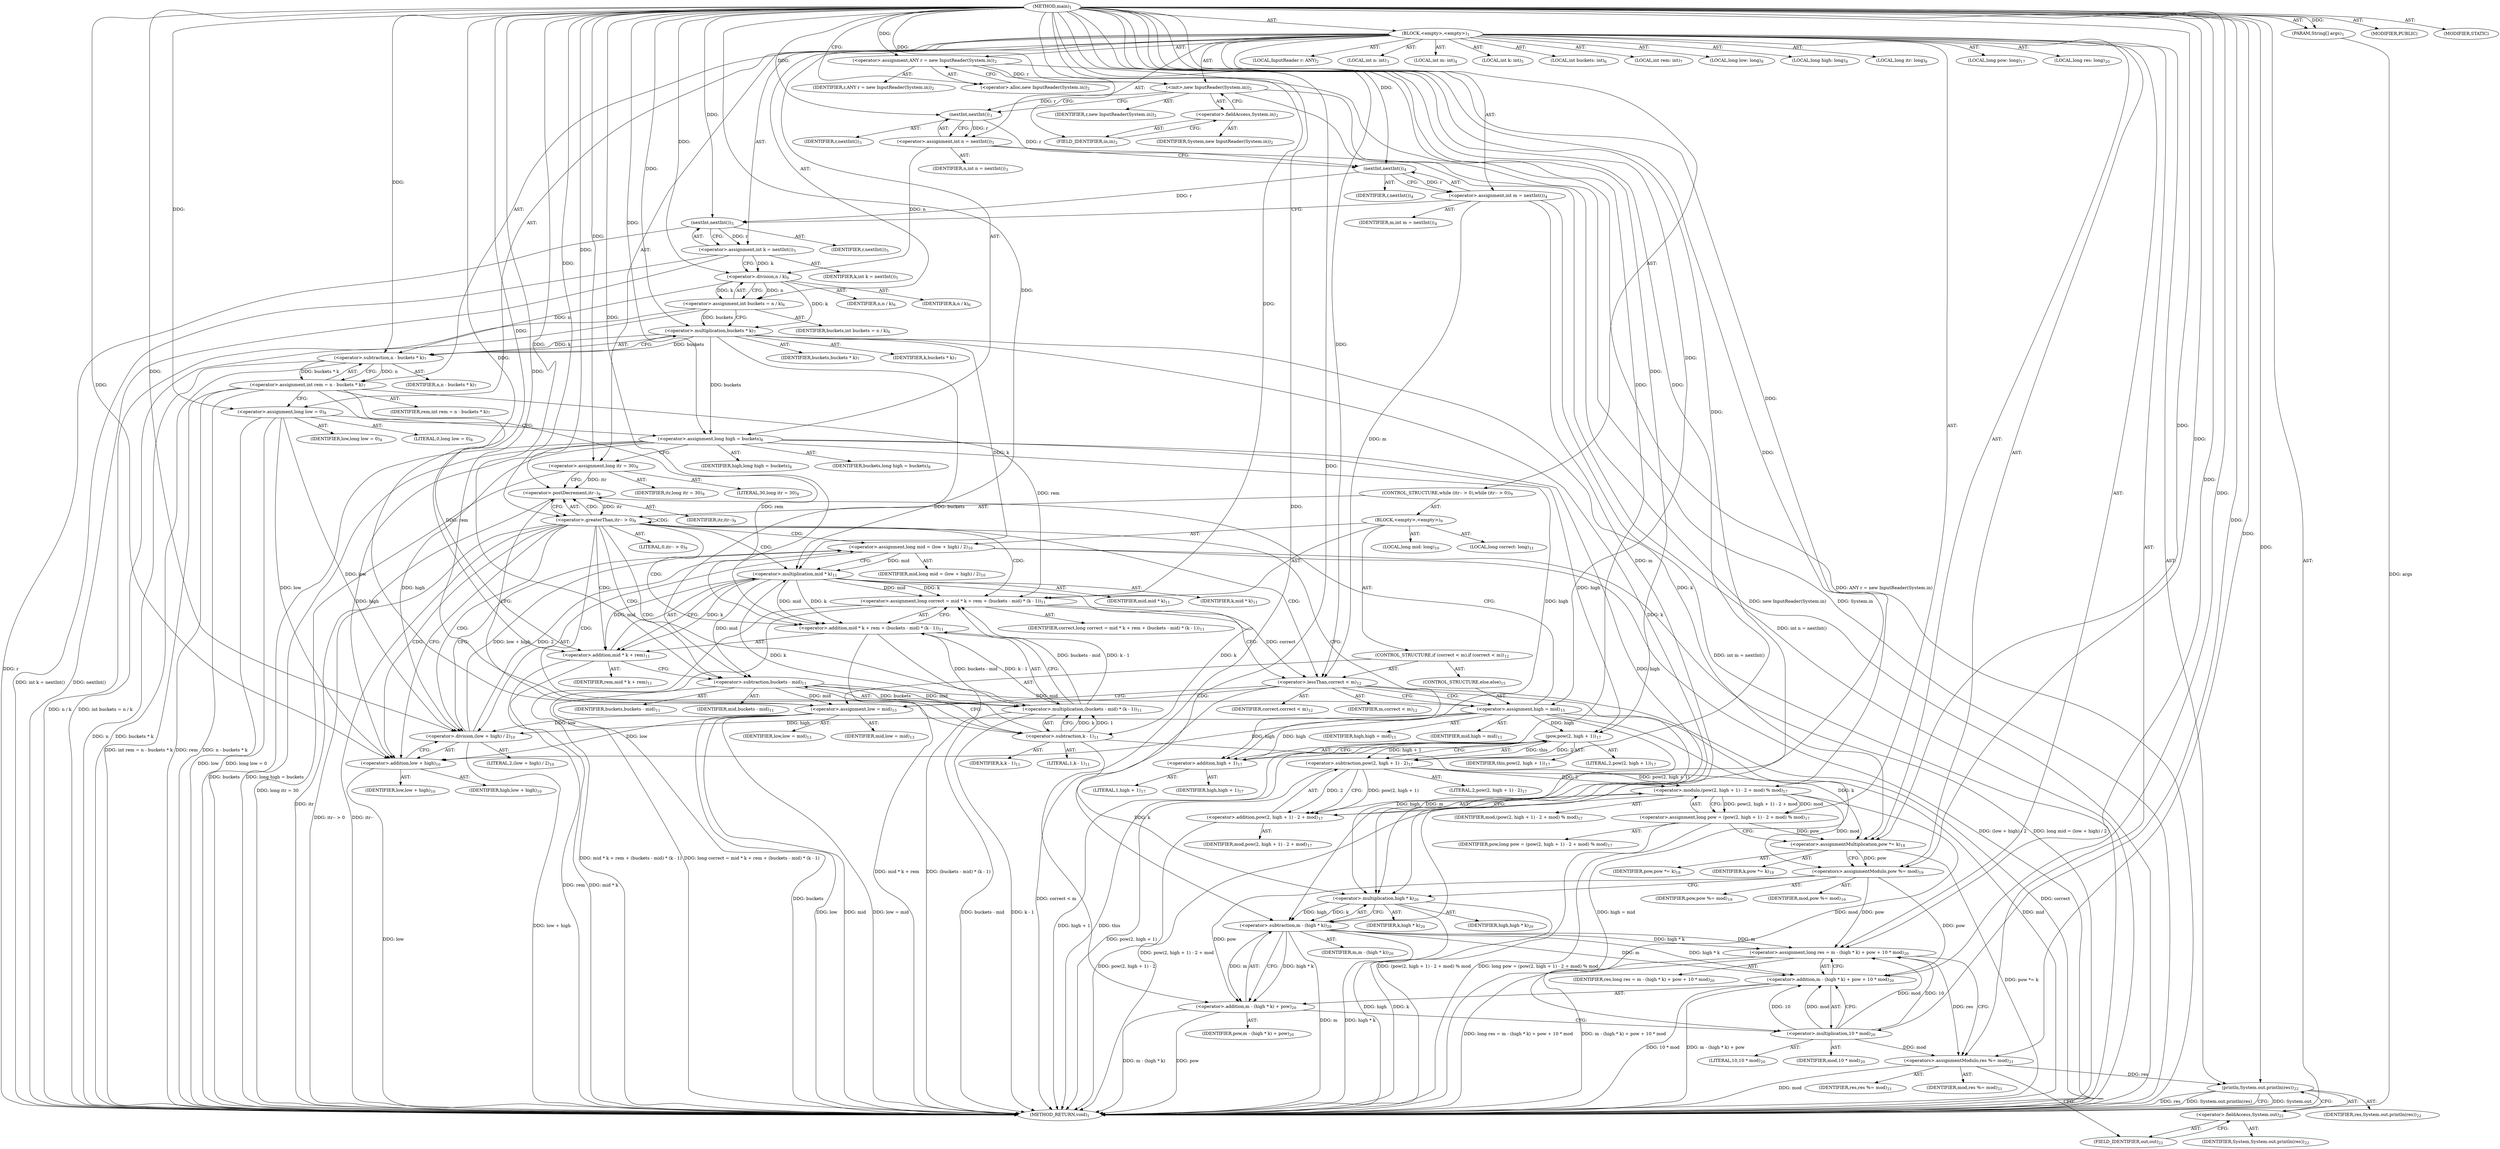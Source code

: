 digraph "main" {  
"19" [label = <(METHOD,main)<SUB>1</SUB>> ]
"20" [label = <(PARAM,String[] args)<SUB>1</SUB>> ]
"21" [label = <(BLOCK,&lt;empty&gt;,&lt;empty&gt;)<SUB>1</SUB>> ]
"4" [label = <(LOCAL,InputReader r: ANY)<SUB>2</SUB>> ]
"22" [label = <(&lt;operator&gt;.assignment,ANY r = new InputReader(System.in))<SUB>2</SUB>> ]
"23" [label = <(IDENTIFIER,r,ANY r = new InputReader(System.in))<SUB>2</SUB>> ]
"24" [label = <(&lt;operator&gt;.alloc,new InputReader(System.in))<SUB>2</SUB>> ]
"25" [label = <(&lt;init&gt;,new InputReader(System.in))<SUB>2</SUB>> ]
"3" [label = <(IDENTIFIER,r,new InputReader(System.in))<SUB>2</SUB>> ]
"26" [label = <(&lt;operator&gt;.fieldAccess,System.in)<SUB>2</SUB>> ]
"27" [label = <(IDENTIFIER,System,new InputReader(System.in))<SUB>2</SUB>> ]
"28" [label = <(FIELD_IDENTIFIER,in,in)<SUB>2</SUB>> ]
"29" [label = <(LOCAL,int n: int)<SUB>3</SUB>> ]
"30" [label = <(&lt;operator&gt;.assignment,int n = nextInt())<SUB>3</SUB>> ]
"31" [label = <(IDENTIFIER,n,int n = nextInt())<SUB>3</SUB>> ]
"32" [label = <(nextInt,nextInt())<SUB>3</SUB>> ]
"33" [label = <(IDENTIFIER,r,nextInt())<SUB>3</SUB>> ]
"34" [label = <(LOCAL,int m: int)<SUB>4</SUB>> ]
"35" [label = <(&lt;operator&gt;.assignment,int m = nextInt())<SUB>4</SUB>> ]
"36" [label = <(IDENTIFIER,m,int m = nextInt())<SUB>4</SUB>> ]
"37" [label = <(nextInt,nextInt())<SUB>4</SUB>> ]
"38" [label = <(IDENTIFIER,r,nextInt())<SUB>4</SUB>> ]
"39" [label = <(LOCAL,int k: int)<SUB>5</SUB>> ]
"40" [label = <(&lt;operator&gt;.assignment,int k = nextInt())<SUB>5</SUB>> ]
"41" [label = <(IDENTIFIER,k,int k = nextInt())<SUB>5</SUB>> ]
"42" [label = <(nextInt,nextInt())<SUB>5</SUB>> ]
"43" [label = <(IDENTIFIER,r,nextInt())<SUB>5</SUB>> ]
"44" [label = <(LOCAL,int buckets: int)<SUB>6</SUB>> ]
"45" [label = <(&lt;operator&gt;.assignment,int buckets = n / k)<SUB>6</SUB>> ]
"46" [label = <(IDENTIFIER,buckets,int buckets = n / k)<SUB>6</SUB>> ]
"47" [label = <(&lt;operator&gt;.division,n / k)<SUB>6</SUB>> ]
"48" [label = <(IDENTIFIER,n,n / k)<SUB>6</SUB>> ]
"49" [label = <(IDENTIFIER,k,n / k)<SUB>6</SUB>> ]
"50" [label = <(LOCAL,int rem: int)<SUB>7</SUB>> ]
"51" [label = <(&lt;operator&gt;.assignment,int rem = n - buckets * k)<SUB>7</SUB>> ]
"52" [label = <(IDENTIFIER,rem,int rem = n - buckets * k)<SUB>7</SUB>> ]
"53" [label = <(&lt;operator&gt;.subtraction,n - buckets * k)<SUB>7</SUB>> ]
"54" [label = <(IDENTIFIER,n,n - buckets * k)<SUB>7</SUB>> ]
"55" [label = <(&lt;operator&gt;.multiplication,buckets * k)<SUB>7</SUB>> ]
"56" [label = <(IDENTIFIER,buckets,buckets * k)<SUB>7</SUB>> ]
"57" [label = <(IDENTIFIER,k,buckets * k)<SUB>7</SUB>> ]
"58" [label = <(LOCAL,long low: long)<SUB>8</SUB>> ]
"59" [label = <(LOCAL,long high: long)<SUB>8</SUB>> ]
"60" [label = <(LOCAL,long itr: long)<SUB>8</SUB>> ]
"61" [label = <(&lt;operator&gt;.assignment,long low = 0)<SUB>8</SUB>> ]
"62" [label = <(IDENTIFIER,low,long low = 0)<SUB>8</SUB>> ]
"63" [label = <(LITERAL,0,long low = 0)<SUB>8</SUB>> ]
"64" [label = <(&lt;operator&gt;.assignment,long high = buckets)<SUB>8</SUB>> ]
"65" [label = <(IDENTIFIER,high,long high = buckets)<SUB>8</SUB>> ]
"66" [label = <(IDENTIFIER,buckets,long high = buckets)<SUB>8</SUB>> ]
"67" [label = <(&lt;operator&gt;.assignment,long itr = 30)<SUB>8</SUB>> ]
"68" [label = <(IDENTIFIER,itr,long itr = 30)<SUB>8</SUB>> ]
"69" [label = <(LITERAL,30,long itr = 30)<SUB>8</SUB>> ]
"70" [label = <(CONTROL_STRUCTURE,while (itr-- &gt; 0),while (itr-- &gt; 0))<SUB>9</SUB>> ]
"71" [label = <(&lt;operator&gt;.greaterThan,itr-- &gt; 0)<SUB>9</SUB>> ]
"72" [label = <(&lt;operator&gt;.postDecrement,itr--)<SUB>9</SUB>> ]
"73" [label = <(IDENTIFIER,itr,itr--)<SUB>9</SUB>> ]
"74" [label = <(LITERAL,0,itr-- &gt; 0)<SUB>9</SUB>> ]
"75" [label = <(BLOCK,&lt;empty&gt;,&lt;empty&gt;)<SUB>9</SUB>> ]
"76" [label = <(LOCAL,long mid: long)<SUB>10</SUB>> ]
"77" [label = <(&lt;operator&gt;.assignment,long mid = (low + high) / 2)<SUB>10</SUB>> ]
"78" [label = <(IDENTIFIER,mid,long mid = (low + high) / 2)<SUB>10</SUB>> ]
"79" [label = <(&lt;operator&gt;.division,(low + high) / 2)<SUB>10</SUB>> ]
"80" [label = <(&lt;operator&gt;.addition,low + high)<SUB>10</SUB>> ]
"81" [label = <(IDENTIFIER,low,low + high)<SUB>10</SUB>> ]
"82" [label = <(IDENTIFIER,high,low + high)<SUB>10</SUB>> ]
"83" [label = <(LITERAL,2,(low + high) / 2)<SUB>10</SUB>> ]
"84" [label = <(LOCAL,long correct: long)<SUB>11</SUB>> ]
"85" [label = <(&lt;operator&gt;.assignment,long correct = mid * k + rem + (buckets - mid) * (k - 1))<SUB>11</SUB>> ]
"86" [label = <(IDENTIFIER,correct,long correct = mid * k + rem + (buckets - mid) * (k - 1))<SUB>11</SUB>> ]
"87" [label = <(&lt;operator&gt;.addition,mid * k + rem + (buckets - mid) * (k - 1))<SUB>11</SUB>> ]
"88" [label = <(&lt;operator&gt;.addition,mid * k + rem)<SUB>11</SUB>> ]
"89" [label = <(&lt;operator&gt;.multiplication,mid * k)<SUB>11</SUB>> ]
"90" [label = <(IDENTIFIER,mid,mid * k)<SUB>11</SUB>> ]
"91" [label = <(IDENTIFIER,k,mid * k)<SUB>11</SUB>> ]
"92" [label = <(IDENTIFIER,rem,mid * k + rem)<SUB>11</SUB>> ]
"93" [label = <(&lt;operator&gt;.multiplication,(buckets - mid) * (k - 1))<SUB>11</SUB>> ]
"94" [label = <(&lt;operator&gt;.subtraction,buckets - mid)<SUB>11</SUB>> ]
"95" [label = <(IDENTIFIER,buckets,buckets - mid)<SUB>11</SUB>> ]
"96" [label = <(IDENTIFIER,mid,buckets - mid)<SUB>11</SUB>> ]
"97" [label = <(&lt;operator&gt;.subtraction,k - 1)<SUB>11</SUB>> ]
"98" [label = <(IDENTIFIER,k,k - 1)<SUB>11</SUB>> ]
"99" [label = <(LITERAL,1,k - 1)<SUB>11</SUB>> ]
"100" [label = <(CONTROL_STRUCTURE,if (correct &lt; m),if (correct &lt; m))<SUB>12</SUB>> ]
"101" [label = <(&lt;operator&gt;.lessThan,correct &lt; m)<SUB>12</SUB>> ]
"102" [label = <(IDENTIFIER,correct,correct &lt; m)<SUB>12</SUB>> ]
"103" [label = <(IDENTIFIER,m,correct &lt; m)<SUB>12</SUB>> ]
"104" [label = <(&lt;operator&gt;.assignment,low = mid)<SUB>13</SUB>> ]
"105" [label = <(IDENTIFIER,low,low = mid)<SUB>13</SUB>> ]
"106" [label = <(IDENTIFIER,mid,low = mid)<SUB>13</SUB>> ]
"107" [label = <(CONTROL_STRUCTURE,else,else)<SUB>15</SUB>> ]
"108" [label = <(&lt;operator&gt;.assignment,high = mid)<SUB>15</SUB>> ]
"109" [label = <(IDENTIFIER,high,high = mid)<SUB>15</SUB>> ]
"110" [label = <(IDENTIFIER,mid,high = mid)<SUB>15</SUB>> ]
"111" [label = <(LOCAL,long pow: long)<SUB>17</SUB>> ]
"112" [label = <(&lt;operator&gt;.assignment,long pow = (pow(2, high + 1) - 2 + mod) % mod)<SUB>17</SUB>> ]
"113" [label = <(IDENTIFIER,pow,long pow = (pow(2, high + 1) - 2 + mod) % mod)<SUB>17</SUB>> ]
"114" [label = <(&lt;operator&gt;.modulo,(pow(2, high + 1) - 2 + mod) % mod)<SUB>17</SUB>> ]
"115" [label = <(&lt;operator&gt;.addition,pow(2, high + 1) - 2 + mod)<SUB>17</SUB>> ]
"116" [label = <(&lt;operator&gt;.subtraction,pow(2, high + 1) - 2)<SUB>17</SUB>> ]
"117" [label = <(pow,pow(2, high + 1))<SUB>17</SUB>> ]
"118" [label = <(IDENTIFIER,this,pow(2, high + 1))<SUB>17</SUB>> ]
"119" [label = <(LITERAL,2,pow(2, high + 1))<SUB>17</SUB>> ]
"120" [label = <(&lt;operator&gt;.addition,high + 1)<SUB>17</SUB>> ]
"121" [label = <(IDENTIFIER,high,high + 1)<SUB>17</SUB>> ]
"122" [label = <(LITERAL,1,high + 1)<SUB>17</SUB>> ]
"123" [label = <(LITERAL,2,pow(2, high + 1) - 2)<SUB>17</SUB>> ]
"124" [label = <(IDENTIFIER,mod,pow(2, high + 1) - 2 + mod)<SUB>17</SUB>> ]
"125" [label = <(IDENTIFIER,mod,(pow(2, high + 1) - 2 + mod) % mod)<SUB>17</SUB>> ]
"126" [label = <(&lt;operator&gt;.assignmentMultiplication,pow *= k)<SUB>18</SUB>> ]
"127" [label = <(IDENTIFIER,pow,pow *= k)<SUB>18</SUB>> ]
"128" [label = <(IDENTIFIER,k,pow *= k)<SUB>18</SUB>> ]
"129" [label = <(&lt;operators&gt;.assignmentModulo,pow %= mod)<SUB>19</SUB>> ]
"130" [label = <(IDENTIFIER,pow,pow %= mod)<SUB>19</SUB>> ]
"131" [label = <(IDENTIFIER,mod,pow %= mod)<SUB>19</SUB>> ]
"132" [label = <(LOCAL,long res: long)<SUB>20</SUB>> ]
"133" [label = <(&lt;operator&gt;.assignment,long res = m - (high * k) + pow + 10 * mod)<SUB>20</SUB>> ]
"134" [label = <(IDENTIFIER,res,long res = m - (high * k) + pow + 10 * mod)<SUB>20</SUB>> ]
"135" [label = <(&lt;operator&gt;.addition,m - (high * k) + pow + 10 * mod)<SUB>20</SUB>> ]
"136" [label = <(&lt;operator&gt;.addition,m - (high * k) + pow)<SUB>20</SUB>> ]
"137" [label = <(&lt;operator&gt;.subtraction,m - (high * k))<SUB>20</SUB>> ]
"138" [label = <(IDENTIFIER,m,m - (high * k))<SUB>20</SUB>> ]
"139" [label = <(&lt;operator&gt;.multiplication,high * k)<SUB>20</SUB>> ]
"140" [label = <(IDENTIFIER,high,high * k)<SUB>20</SUB>> ]
"141" [label = <(IDENTIFIER,k,high * k)<SUB>20</SUB>> ]
"142" [label = <(IDENTIFIER,pow,m - (high * k) + pow)<SUB>20</SUB>> ]
"143" [label = <(&lt;operator&gt;.multiplication,10 * mod)<SUB>20</SUB>> ]
"144" [label = <(LITERAL,10,10 * mod)<SUB>20</SUB>> ]
"145" [label = <(IDENTIFIER,mod,10 * mod)<SUB>20</SUB>> ]
"146" [label = <(&lt;operators&gt;.assignmentModulo,res %= mod)<SUB>21</SUB>> ]
"147" [label = <(IDENTIFIER,res,res %= mod)<SUB>21</SUB>> ]
"148" [label = <(IDENTIFIER,mod,res %= mod)<SUB>21</SUB>> ]
"149" [label = <(println,System.out.println(res))<SUB>22</SUB>> ]
"150" [label = <(&lt;operator&gt;.fieldAccess,System.out)<SUB>22</SUB>> ]
"151" [label = <(IDENTIFIER,System,System.out.println(res))<SUB>22</SUB>> ]
"152" [label = <(FIELD_IDENTIFIER,out,out)<SUB>22</SUB>> ]
"153" [label = <(IDENTIFIER,res,System.out.println(res))<SUB>22</SUB>> ]
"154" [label = <(MODIFIER,PUBLIC)> ]
"155" [label = <(MODIFIER,STATIC)> ]
"156" [label = <(METHOD_RETURN,void)<SUB>1</SUB>> ]
  "19" -> "20"  [ label = "AST: "] 
  "19" -> "21"  [ label = "AST: "] 
  "19" -> "154"  [ label = "AST: "] 
  "19" -> "155"  [ label = "AST: "] 
  "19" -> "156"  [ label = "AST: "] 
  "21" -> "4"  [ label = "AST: "] 
  "21" -> "22"  [ label = "AST: "] 
  "21" -> "25"  [ label = "AST: "] 
  "21" -> "29"  [ label = "AST: "] 
  "21" -> "30"  [ label = "AST: "] 
  "21" -> "34"  [ label = "AST: "] 
  "21" -> "35"  [ label = "AST: "] 
  "21" -> "39"  [ label = "AST: "] 
  "21" -> "40"  [ label = "AST: "] 
  "21" -> "44"  [ label = "AST: "] 
  "21" -> "45"  [ label = "AST: "] 
  "21" -> "50"  [ label = "AST: "] 
  "21" -> "51"  [ label = "AST: "] 
  "21" -> "58"  [ label = "AST: "] 
  "21" -> "59"  [ label = "AST: "] 
  "21" -> "60"  [ label = "AST: "] 
  "21" -> "61"  [ label = "AST: "] 
  "21" -> "64"  [ label = "AST: "] 
  "21" -> "67"  [ label = "AST: "] 
  "21" -> "70"  [ label = "AST: "] 
  "21" -> "111"  [ label = "AST: "] 
  "21" -> "112"  [ label = "AST: "] 
  "21" -> "126"  [ label = "AST: "] 
  "21" -> "129"  [ label = "AST: "] 
  "21" -> "132"  [ label = "AST: "] 
  "21" -> "133"  [ label = "AST: "] 
  "21" -> "146"  [ label = "AST: "] 
  "21" -> "149"  [ label = "AST: "] 
  "22" -> "23"  [ label = "AST: "] 
  "22" -> "24"  [ label = "AST: "] 
  "25" -> "3"  [ label = "AST: "] 
  "25" -> "26"  [ label = "AST: "] 
  "26" -> "27"  [ label = "AST: "] 
  "26" -> "28"  [ label = "AST: "] 
  "30" -> "31"  [ label = "AST: "] 
  "30" -> "32"  [ label = "AST: "] 
  "32" -> "33"  [ label = "AST: "] 
  "35" -> "36"  [ label = "AST: "] 
  "35" -> "37"  [ label = "AST: "] 
  "37" -> "38"  [ label = "AST: "] 
  "40" -> "41"  [ label = "AST: "] 
  "40" -> "42"  [ label = "AST: "] 
  "42" -> "43"  [ label = "AST: "] 
  "45" -> "46"  [ label = "AST: "] 
  "45" -> "47"  [ label = "AST: "] 
  "47" -> "48"  [ label = "AST: "] 
  "47" -> "49"  [ label = "AST: "] 
  "51" -> "52"  [ label = "AST: "] 
  "51" -> "53"  [ label = "AST: "] 
  "53" -> "54"  [ label = "AST: "] 
  "53" -> "55"  [ label = "AST: "] 
  "55" -> "56"  [ label = "AST: "] 
  "55" -> "57"  [ label = "AST: "] 
  "61" -> "62"  [ label = "AST: "] 
  "61" -> "63"  [ label = "AST: "] 
  "64" -> "65"  [ label = "AST: "] 
  "64" -> "66"  [ label = "AST: "] 
  "67" -> "68"  [ label = "AST: "] 
  "67" -> "69"  [ label = "AST: "] 
  "70" -> "71"  [ label = "AST: "] 
  "70" -> "75"  [ label = "AST: "] 
  "71" -> "72"  [ label = "AST: "] 
  "71" -> "74"  [ label = "AST: "] 
  "72" -> "73"  [ label = "AST: "] 
  "75" -> "76"  [ label = "AST: "] 
  "75" -> "77"  [ label = "AST: "] 
  "75" -> "84"  [ label = "AST: "] 
  "75" -> "85"  [ label = "AST: "] 
  "75" -> "100"  [ label = "AST: "] 
  "77" -> "78"  [ label = "AST: "] 
  "77" -> "79"  [ label = "AST: "] 
  "79" -> "80"  [ label = "AST: "] 
  "79" -> "83"  [ label = "AST: "] 
  "80" -> "81"  [ label = "AST: "] 
  "80" -> "82"  [ label = "AST: "] 
  "85" -> "86"  [ label = "AST: "] 
  "85" -> "87"  [ label = "AST: "] 
  "87" -> "88"  [ label = "AST: "] 
  "87" -> "93"  [ label = "AST: "] 
  "88" -> "89"  [ label = "AST: "] 
  "88" -> "92"  [ label = "AST: "] 
  "89" -> "90"  [ label = "AST: "] 
  "89" -> "91"  [ label = "AST: "] 
  "93" -> "94"  [ label = "AST: "] 
  "93" -> "97"  [ label = "AST: "] 
  "94" -> "95"  [ label = "AST: "] 
  "94" -> "96"  [ label = "AST: "] 
  "97" -> "98"  [ label = "AST: "] 
  "97" -> "99"  [ label = "AST: "] 
  "100" -> "101"  [ label = "AST: "] 
  "100" -> "104"  [ label = "AST: "] 
  "100" -> "107"  [ label = "AST: "] 
  "101" -> "102"  [ label = "AST: "] 
  "101" -> "103"  [ label = "AST: "] 
  "104" -> "105"  [ label = "AST: "] 
  "104" -> "106"  [ label = "AST: "] 
  "107" -> "108"  [ label = "AST: "] 
  "108" -> "109"  [ label = "AST: "] 
  "108" -> "110"  [ label = "AST: "] 
  "112" -> "113"  [ label = "AST: "] 
  "112" -> "114"  [ label = "AST: "] 
  "114" -> "115"  [ label = "AST: "] 
  "114" -> "125"  [ label = "AST: "] 
  "115" -> "116"  [ label = "AST: "] 
  "115" -> "124"  [ label = "AST: "] 
  "116" -> "117"  [ label = "AST: "] 
  "116" -> "123"  [ label = "AST: "] 
  "117" -> "118"  [ label = "AST: "] 
  "117" -> "119"  [ label = "AST: "] 
  "117" -> "120"  [ label = "AST: "] 
  "120" -> "121"  [ label = "AST: "] 
  "120" -> "122"  [ label = "AST: "] 
  "126" -> "127"  [ label = "AST: "] 
  "126" -> "128"  [ label = "AST: "] 
  "129" -> "130"  [ label = "AST: "] 
  "129" -> "131"  [ label = "AST: "] 
  "133" -> "134"  [ label = "AST: "] 
  "133" -> "135"  [ label = "AST: "] 
  "135" -> "136"  [ label = "AST: "] 
  "135" -> "143"  [ label = "AST: "] 
  "136" -> "137"  [ label = "AST: "] 
  "136" -> "142"  [ label = "AST: "] 
  "137" -> "138"  [ label = "AST: "] 
  "137" -> "139"  [ label = "AST: "] 
  "139" -> "140"  [ label = "AST: "] 
  "139" -> "141"  [ label = "AST: "] 
  "143" -> "144"  [ label = "AST: "] 
  "143" -> "145"  [ label = "AST: "] 
  "146" -> "147"  [ label = "AST: "] 
  "146" -> "148"  [ label = "AST: "] 
  "149" -> "150"  [ label = "AST: "] 
  "149" -> "153"  [ label = "AST: "] 
  "150" -> "151"  [ label = "AST: "] 
  "150" -> "152"  [ label = "AST: "] 
  "22" -> "28"  [ label = "CFG: "] 
  "25" -> "32"  [ label = "CFG: "] 
  "30" -> "37"  [ label = "CFG: "] 
  "35" -> "42"  [ label = "CFG: "] 
  "40" -> "47"  [ label = "CFG: "] 
  "45" -> "55"  [ label = "CFG: "] 
  "51" -> "61"  [ label = "CFG: "] 
  "61" -> "64"  [ label = "CFG: "] 
  "64" -> "67"  [ label = "CFG: "] 
  "67" -> "72"  [ label = "CFG: "] 
  "112" -> "126"  [ label = "CFG: "] 
  "126" -> "129"  [ label = "CFG: "] 
  "129" -> "139"  [ label = "CFG: "] 
  "133" -> "146"  [ label = "CFG: "] 
  "146" -> "152"  [ label = "CFG: "] 
  "149" -> "156"  [ label = "CFG: "] 
  "24" -> "22"  [ label = "CFG: "] 
  "26" -> "25"  [ label = "CFG: "] 
  "32" -> "30"  [ label = "CFG: "] 
  "37" -> "35"  [ label = "CFG: "] 
  "42" -> "40"  [ label = "CFG: "] 
  "47" -> "45"  [ label = "CFG: "] 
  "53" -> "51"  [ label = "CFG: "] 
  "71" -> "80"  [ label = "CFG: "] 
  "71" -> "120"  [ label = "CFG: "] 
  "114" -> "112"  [ label = "CFG: "] 
  "135" -> "133"  [ label = "CFG: "] 
  "150" -> "149"  [ label = "CFG: "] 
  "28" -> "26"  [ label = "CFG: "] 
  "55" -> "53"  [ label = "CFG: "] 
  "72" -> "71"  [ label = "CFG: "] 
  "77" -> "89"  [ label = "CFG: "] 
  "85" -> "101"  [ label = "CFG: "] 
  "115" -> "114"  [ label = "CFG: "] 
  "136" -> "143"  [ label = "CFG: "] 
  "143" -> "135"  [ label = "CFG: "] 
  "152" -> "150"  [ label = "CFG: "] 
  "79" -> "77"  [ label = "CFG: "] 
  "87" -> "85"  [ label = "CFG: "] 
  "101" -> "104"  [ label = "CFG: "] 
  "101" -> "108"  [ label = "CFG: "] 
  "104" -> "72"  [ label = "CFG: "] 
  "116" -> "115"  [ label = "CFG: "] 
  "137" -> "136"  [ label = "CFG: "] 
  "80" -> "79"  [ label = "CFG: "] 
  "88" -> "94"  [ label = "CFG: "] 
  "93" -> "87"  [ label = "CFG: "] 
  "108" -> "72"  [ label = "CFG: "] 
  "117" -> "116"  [ label = "CFG: "] 
  "139" -> "137"  [ label = "CFG: "] 
  "89" -> "88"  [ label = "CFG: "] 
  "94" -> "97"  [ label = "CFG: "] 
  "97" -> "93"  [ label = "CFG: "] 
  "120" -> "117"  [ label = "CFG: "] 
  "19" -> "24"  [ label = "CFG: "] 
  "20" -> "156"  [ label = "DDG: args"] 
  "22" -> "156"  [ label = "DDG: ANY r = new InputReader(System.in)"] 
  "25" -> "156"  [ label = "DDG: System.in"] 
  "25" -> "156"  [ label = "DDG: new InputReader(System.in)"] 
  "30" -> "156"  [ label = "DDG: int n = nextInt()"] 
  "35" -> "156"  [ label = "DDG: int m = nextInt()"] 
  "42" -> "156"  [ label = "DDG: r"] 
  "40" -> "156"  [ label = "DDG: nextInt()"] 
  "40" -> "156"  [ label = "DDG: int k = nextInt()"] 
  "45" -> "156"  [ label = "DDG: n / k"] 
  "45" -> "156"  [ label = "DDG: int buckets = n / k"] 
  "51" -> "156"  [ label = "DDG: rem"] 
  "53" -> "156"  [ label = "DDG: n"] 
  "53" -> "156"  [ label = "DDG: buckets * k"] 
  "51" -> "156"  [ label = "DDG: n - buckets * k"] 
  "51" -> "156"  [ label = "DDG: int rem = n - buckets * k"] 
  "61" -> "156"  [ label = "DDG: low"] 
  "61" -> "156"  [ label = "DDG: long low = 0"] 
  "64" -> "156"  [ label = "DDG: buckets"] 
  "64" -> "156"  [ label = "DDG: long high = buckets"] 
  "67" -> "156"  [ label = "DDG: long itr = 30"] 
  "72" -> "156"  [ label = "DDG: itr"] 
  "71" -> "156"  [ label = "DDG: itr--"] 
  "71" -> "156"  [ label = "DDG: itr-- &gt; 0"] 
  "117" -> "156"  [ label = "DDG: high + 1"] 
  "116" -> "156"  [ label = "DDG: pow(2, high + 1)"] 
  "115" -> "156"  [ label = "DDG: pow(2, high + 1) - 2"] 
  "114" -> "156"  [ label = "DDG: pow(2, high + 1) - 2 + mod"] 
  "112" -> "156"  [ label = "DDG: (pow(2, high + 1) - 2 + mod) % mod"] 
  "112" -> "156"  [ label = "DDG: long pow = (pow(2, high + 1) - 2 + mod) % mod"] 
  "126" -> "156"  [ label = "DDG: pow *= k"] 
  "137" -> "156"  [ label = "DDG: m"] 
  "139" -> "156"  [ label = "DDG: high"] 
  "139" -> "156"  [ label = "DDG: k"] 
  "137" -> "156"  [ label = "DDG: high * k"] 
  "136" -> "156"  [ label = "DDG: m - (high * k)"] 
  "136" -> "156"  [ label = "DDG: pow"] 
  "135" -> "156"  [ label = "DDG: m - (high * k) + pow"] 
  "135" -> "156"  [ label = "DDG: 10 * mod"] 
  "133" -> "156"  [ label = "DDG: m - (high * k) + pow + 10 * mod"] 
  "133" -> "156"  [ label = "DDG: long res = m - (high * k) + pow + 10 * mod"] 
  "146" -> "156"  [ label = "DDG: mod"] 
  "149" -> "156"  [ label = "DDG: System.out"] 
  "149" -> "156"  [ label = "DDG: res"] 
  "149" -> "156"  [ label = "DDG: System.out.println(res)"] 
  "80" -> "156"  [ label = "DDG: low"] 
  "79" -> "156"  [ label = "DDG: low + high"] 
  "77" -> "156"  [ label = "DDG: (low + high) / 2"] 
  "77" -> "156"  [ label = "DDG: long mid = (low + high) / 2"] 
  "88" -> "156"  [ label = "DDG: mid * k"] 
  "88" -> "156"  [ label = "DDG: rem"] 
  "87" -> "156"  [ label = "DDG: mid * k + rem"] 
  "94" -> "156"  [ label = "DDG: buckets"] 
  "93" -> "156"  [ label = "DDG: buckets - mid"] 
  "93" -> "156"  [ label = "DDG: k - 1"] 
  "87" -> "156"  [ label = "DDG: (buckets - mid) * (k - 1)"] 
  "85" -> "156"  [ label = "DDG: mid * k + rem + (buckets - mid) * (k - 1)"] 
  "85" -> "156"  [ label = "DDG: long correct = mid * k + rem + (buckets - mid) * (k - 1)"] 
  "101" -> "156"  [ label = "DDG: correct"] 
  "101" -> "156"  [ label = "DDG: correct &lt; m"] 
  "108" -> "156"  [ label = "DDG: mid"] 
  "108" -> "156"  [ label = "DDG: high = mid"] 
  "104" -> "156"  [ label = "DDG: low"] 
  "104" -> "156"  [ label = "DDG: mid"] 
  "104" -> "156"  [ label = "DDG: low = mid"] 
  "117" -> "156"  [ label = "DDG: this"] 
  "19" -> "20"  [ label = "DDG: "] 
  "19" -> "22"  [ label = "DDG: "] 
  "32" -> "30"  [ label = "DDG: r"] 
  "37" -> "35"  [ label = "DDG: r"] 
  "42" -> "40"  [ label = "DDG: r"] 
  "47" -> "45"  [ label = "DDG: n"] 
  "47" -> "45"  [ label = "DDG: k"] 
  "53" -> "51"  [ label = "DDG: n"] 
  "53" -> "51"  [ label = "DDG: buckets * k"] 
  "19" -> "61"  [ label = "DDG: "] 
  "55" -> "64"  [ label = "DDG: buckets"] 
  "19" -> "64"  [ label = "DDG: "] 
  "19" -> "67"  [ label = "DDG: "] 
  "114" -> "112"  [ label = "DDG: pow(2, high + 1) - 2 + mod"] 
  "114" -> "112"  [ label = "DDG: mod"] 
  "55" -> "126"  [ label = "DDG: k"] 
  "97" -> "126"  [ label = "DDG: k"] 
  "19" -> "126"  [ label = "DDG: "] 
  "114" -> "129"  [ label = "DDG: mod"] 
  "19" -> "129"  [ label = "DDG: "] 
  "137" -> "133"  [ label = "DDG: m"] 
  "137" -> "133"  [ label = "DDG: high * k"] 
  "129" -> "133"  [ label = "DDG: pow"] 
  "19" -> "133"  [ label = "DDG: "] 
  "143" -> "133"  [ label = "DDG: 10"] 
  "143" -> "133"  [ label = "DDG: mod"] 
  "143" -> "146"  [ label = "DDG: mod"] 
  "19" -> "146"  [ label = "DDG: "] 
  "22" -> "25"  [ label = "DDG: r"] 
  "19" -> "25"  [ label = "DDG: "] 
  "112" -> "126"  [ label = "DDG: pow"] 
  "126" -> "129"  [ label = "DDG: pow"] 
  "133" -> "146"  [ label = "DDG: res"] 
  "146" -> "149"  [ label = "DDG: res"] 
  "19" -> "149"  [ label = "DDG: "] 
  "25" -> "32"  [ label = "DDG: r"] 
  "19" -> "32"  [ label = "DDG: "] 
  "32" -> "37"  [ label = "DDG: r"] 
  "19" -> "37"  [ label = "DDG: "] 
  "37" -> "42"  [ label = "DDG: r"] 
  "19" -> "42"  [ label = "DDG: "] 
  "30" -> "47"  [ label = "DDG: n"] 
  "19" -> "47"  [ label = "DDG: "] 
  "40" -> "47"  [ label = "DDG: k"] 
  "47" -> "53"  [ label = "DDG: n"] 
  "19" -> "53"  [ label = "DDG: "] 
  "55" -> "53"  [ label = "DDG: buckets"] 
  "55" -> "53"  [ label = "DDG: k"] 
  "72" -> "71"  [ label = "DDG: itr"] 
  "19" -> "71"  [ label = "DDG: "] 
  "79" -> "77"  [ label = "DDG: low + high"] 
  "79" -> "77"  [ label = "DDG: 2"] 
  "89" -> "85"  [ label = "DDG: mid"] 
  "89" -> "85"  [ label = "DDG: k"] 
  "51" -> "85"  [ label = "DDG: rem"] 
  "19" -> "85"  [ label = "DDG: "] 
  "93" -> "85"  [ label = "DDG: buckets - mid"] 
  "93" -> "85"  [ label = "DDG: k - 1"] 
  "116" -> "114"  [ label = "DDG: pow(2, high + 1)"] 
  "116" -> "114"  [ label = "DDG: 2"] 
  "19" -> "114"  [ label = "DDG: "] 
  "137" -> "135"  [ label = "DDG: m"] 
  "137" -> "135"  [ label = "DDG: high * k"] 
  "129" -> "135"  [ label = "DDG: pow"] 
  "19" -> "135"  [ label = "DDG: "] 
  "143" -> "135"  [ label = "DDG: 10"] 
  "143" -> "135"  [ label = "DDG: mod"] 
  "45" -> "55"  [ label = "DDG: buckets"] 
  "19" -> "55"  [ label = "DDG: "] 
  "47" -> "55"  [ label = "DDG: k"] 
  "67" -> "72"  [ label = "DDG: itr"] 
  "19" -> "72"  [ label = "DDG: "] 
  "94" -> "104"  [ label = "DDG: mid"] 
  "19" -> "104"  [ label = "DDG: "] 
  "116" -> "115"  [ label = "DDG: pow(2, high + 1)"] 
  "116" -> "115"  [ label = "DDG: 2"] 
  "19" -> "115"  [ label = "DDG: "] 
  "137" -> "136"  [ label = "DDG: m"] 
  "137" -> "136"  [ label = "DDG: high * k"] 
  "129" -> "136"  [ label = "DDG: pow"] 
  "19" -> "136"  [ label = "DDG: "] 
  "19" -> "143"  [ label = "DDG: "] 
  "114" -> "143"  [ label = "DDG: mod"] 
  "61" -> "79"  [ label = "DDG: low"] 
  "104" -> "79"  [ label = "DDG: low"] 
  "19" -> "79"  [ label = "DDG: "] 
  "64" -> "79"  [ label = "DDG: high"] 
  "108" -> "79"  [ label = "DDG: high"] 
  "89" -> "87"  [ label = "DDG: mid"] 
  "89" -> "87"  [ label = "DDG: k"] 
  "51" -> "87"  [ label = "DDG: rem"] 
  "19" -> "87"  [ label = "DDG: "] 
  "93" -> "87"  [ label = "DDG: buckets - mid"] 
  "93" -> "87"  [ label = "DDG: k - 1"] 
  "85" -> "101"  [ label = "DDG: correct"] 
  "19" -> "101"  [ label = "DDG: "] 
  "35" -> "101"  [ label = "DDG: m"] 
  "94" -> "108"  [ label = "DDG: mid"] 
  "19" -> "108"  [ label = "DDG: "] 
  "117" -> "116"  [ label = "DDG: this"] 
  "117" -> "116"  [ label = "DDG: 2"] 
  "117" -> "116"  [ label = "DDG: high + 1"] 
  "19" -> "116"  [ label = "DDG: "] 
  "35" -> "137"  [ label = "DDG: m"] 
  "101" -> "137"  [ label = "DDG: m"] 
  "19" -> "137"  [ label = "DDG: "] 
  "139" -> "137"  [ label = "DDG: high"] 
  "139" -> "137"  [ label = "DDG: k"] 
  "61" -> "80"  [ label = "DDG: low"] 
  "104" -> "80"  [ label = "DDG: low"] 
  "19" -> "80"  [ label = "DDG: "] 
  "64" -> "80"  [ label = "DDG: high"] 
  "108" -> "80"  [ label = "DDG: high"] 
  "89" -> "88"  [ label = "DDG: mid"] 
  "89" -> "88"  [ label = "DDG: k"] 
  "51" -> "88"  [ label = "DDG: rem"] 
  "19" -> "88"  [ label = "DDG: "] 
  "94" -> "93"  [ label = "DDG: buckets"] 
  "94" -> "93"  [ label = "DDG: mid"] 
  "97" -> "93"  [ label = "DDG: k"] 
  "97" -> "93"  [ label = "DDG: 1"] 
  "19" -> "117"  [ label = "DDG: "] 
  "64" -> "117"  [ label = "DDG: high"] 
  "108" -> "117"  [ label = "DDG: high"] 
  "19" -> "139"  [ label = "DDG: "] 
  "64" -> "139"  [ label = "DDG: high"] 
  "108" -> "139"  [ label = "DDG: high"] 
  "55" -> "139"  [ label = "DDG: k"] 
  "97" -> "139"  [ label = "DDG: k"] 
  "77" -> "89"  [ label = "DDG: mid"] 
  "19" -> "89"  [ label = "DDG: "] 
  "55" -> "89"  [ label = "DDG: k"] 
  "97" -> "89"  [ label = "DDG: k"] 
  "19" -> "94"  [ label = "DDG: "] 
  "55" -> "94"  [ label = "DDG: buckets"] 
  "89" -> "94"  [ label = "DDG: mid"] 
  "89" -> "97"  [ label = "DDG: k"] 
  "19" -> "97"  [ label = "DDG: "] 
  "64" -> "120"  [ label = "DDG: high"] 
  "108" -> "120"  [ label = "DDG: high"] 
  "19" -> "120"  [ label = "DDG: "] 
  "71" -> "80"  [ label = "CDG: "] 
  "71" -> "94"  [ label = "CDG: "] 
  "71" -> "77"  [ label = "CDG: "] 
  "71" -> "89"  [ label = "CDG: "] 
  "71" -> "71"  [ label = "CDG: "] 
  "71" -> "85"  [ label = "CDG: "] 
  "71" -> "72"  [ label = "CDG: "] 
  "71" -> "88"  [ label = "CDG: "] 
  "71" -> "87"  [ label = "CDG: "] 
  "71" -> "97"  [ label = "CDG: "] 
  "71" -> "93"  [ label = "CDG: "] 
  "71" -> "101"  [ label = "CDG: "] 
  "71" -> "79"  [ label = "CDG: "] 
  "101" -> "104"  [ label = "CDG: "] 
  "101" -> "108"  [ label = "CDG: "] 
}
